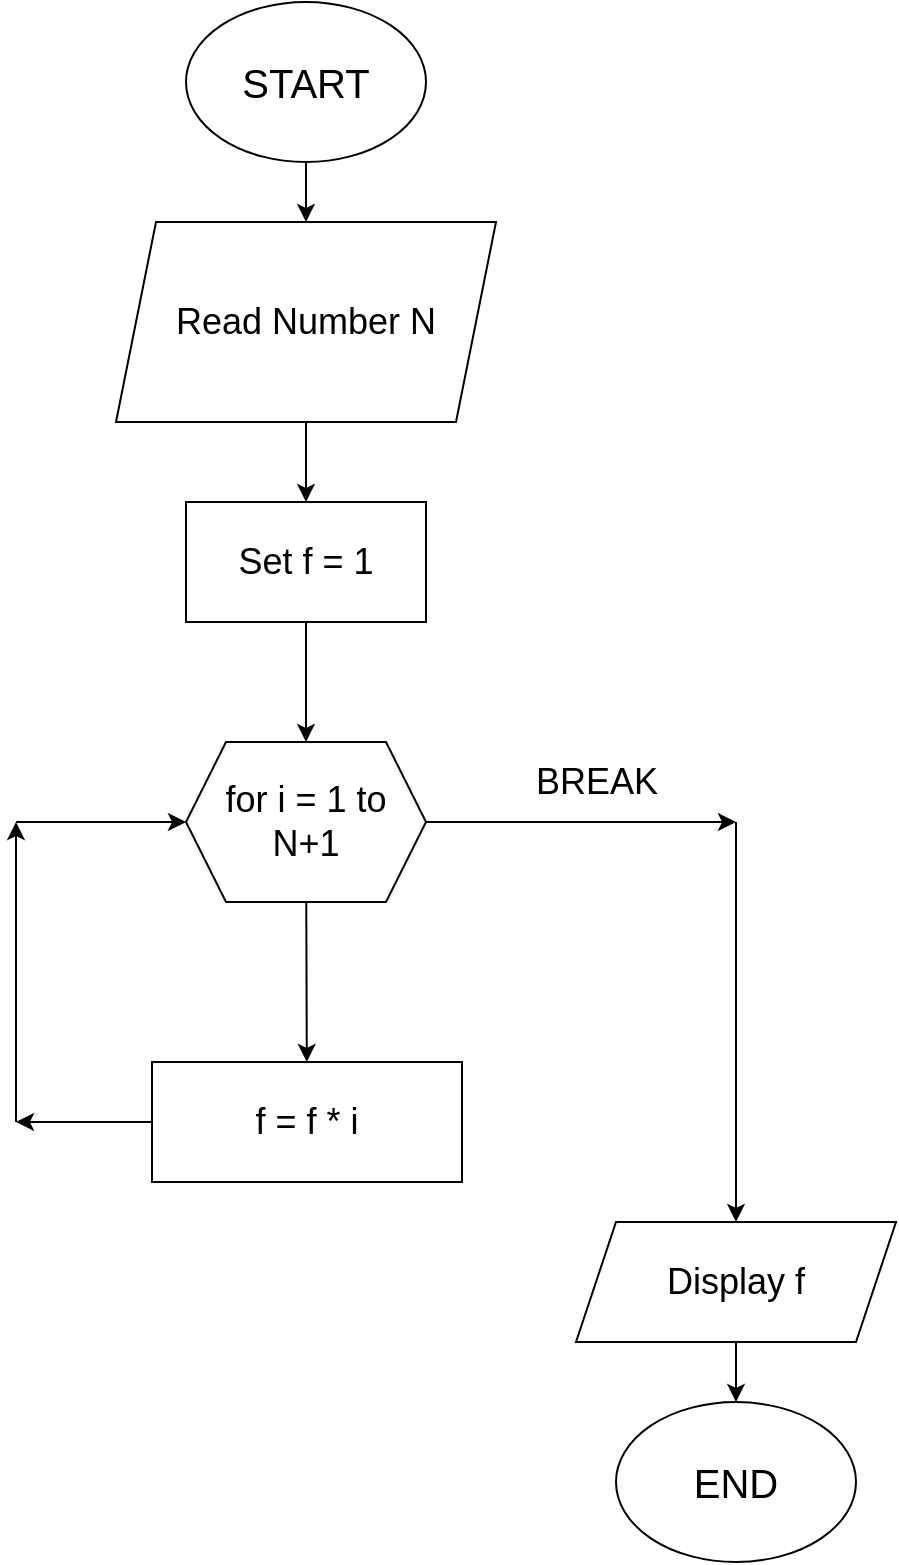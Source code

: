 <mxfile>
    <diagram id="0hFsfxlbe1tQhBy-i2K-" name="Page-1">
        <mxGraphModel dx="1021" dy="832" grid="1" gridSize="10" guides="1" tooltips="1" connect="1" arrows="1" fold="1" page="1" pageScale="1" pageWidth="850" pageHeight="1100" math="0" shadow="0">
            <root>
                <mxCell id="0"/>
                <mxCell id="1" parent="0"/>
                <mxCell id="4" value="" style="edgeStyle=none;html=1;fontSize=20;" parent="1" source="2" target="5" edge="1">
                    <mxGeometry relative="1" as="geometry">
                        <mxPoint x="425" y="256" as="targetPoint"/>
                    </mxGeometry>
                </mxCell>
                <mxCell id="2" value="START" style="ellipse;whiteSpace=wrap;html=1;fontSize=20;" parent="1" vertex="1">
                    <mxGeometry x="365" y="90" width="120" height="80" as="geometry"/>
                </mxCell>
                <mxCell id="7" value="" style="edgeStyle=none;html=1;fontSize=18;" parent="1" source="5" target="6" edge="1">
                    <mxGeometry relative="1" as="geometry"/>
                </mxCell>
                <mxCell id="5" value="Read Number N" style="shape=parallelogram;perimeter=parallelogramPerimeter;whiteSpace=wrap;html=1;fixedSize=1;fontSize=18;fontStyle=0" parent="1" vertex="1">
                    <mxGeometry x="330" y="200" width="190" height="100" as="geometry"/>
                </mxCell>
                <mxCell id="9" style="edgeStyle=none;html=1;fontSize=18;" parent="1" source="6" target="8" edge="1">
                    <mxGeometry relative="1" as="geometry"/>
                </mxCell>
                <mxCell id="6" value="Set f&amp;nbsp;= 1" style="whiteSpace=wrap;html=1;fontSize=18;fontStyle=0;" parent="1" vertex="1">
                    <mxGeometry x="365" y="340" width="120" height="60" as="geometry"/>
                </mxCell>
                <mxCell id="11" value="" style="edgeStyle=none;html=1;fontSize=18;" parent="1" source="8" target="10" edge="1">
                    <mxGeometry relative="1" as="geometry"/>
                </mxCell>
                <mxCell id="17" style="edgeStyle=none;html=1;fontSize=18;entryX=0;entryY=0.5;entryDx=0;entryDy=0;" parent="1" target="8" edge="1">
                    <mxGeometry relative="1" as="geometry">
                        <mxPoint x="320" y="450" as="targetPoint"/>
                        <mxPoint x="280" y="500" as="sourcePoint"/>
                    </mxGeometry>
                </mxCell>
                <mxCell id="8" value="for i = 1 to N+1" style="shape=hexagon;perimeter=hexagonPerimeter2;whiteSpace=wrap;html=1;fixedSize=1;fontSize=18;" parent="1" vertex="1">
                    <mxGeometry x="365" y="460" width="120" height="80" as="geometry"/>
                </mxCell>
                <mxCell id="16" style="edgeStyle=none;html=1;fontSize=18;" parent="1" source="10" edge="1">
                    <mxGeometry relative="1" as="geometry">
                        <mxPoint x="280" y="650" as="targetPoint"/>
                    </mxGeometry>
                </mxCell>
                <mxCell id="10" value="f = f * i" style="whiteSpace=wrap;html=1;fontSize=18;" parent="1" vertex="1">
                    <mxGeometry x="348" y="620" width="155" height="60" as="geometry"/>
                </mxCell>
                <mxCell id="18" value="" style="edgeStyle=none;orthogonalLoop=1;jettySize=auto;html=1;fontSize=18;" parent="1" edge="1">
                    <mxGeometry width="100" relative="1" as="geometry">
                        <mxPoint x="280" y="650" as="sourcePoint"/>
                        <mxPoint x="280" y="500" as="targetPoint"/>
                        <Array as="points"/>
                    </mxGeometry>
                </mxCell>
                <mxCell id="19" value="" style="edgeStyle=none;orthogonalLoop=1;jettySize=auto;html=1;fontSize=18;exitX=1;exitY=0.5;exitDx=0;exitDy=0;" parent="1" source="8" edge="1">
                    <mxGeometry width="100" relative="1" as="geometry">
                        <mxPoint x="540" y="470" as="sourcePoint"/>
                        <mxPoint x="640" y="500" as="targetPoint"/>
                        <Array as="points"/>
                    </mxGeometry>
                </mxCell>
                <mxCell id="20" value="BREAK" style="text;html=1;align=center;verticalAlign=middle;resizable=0;points=[];autosize=1;strokeColor=none;fillColor=none;fontSize=18;" parent="1" vertex="1">
                    <mxGeometry x="530" y="460" width="80" height="40" as="geometry"/>
                </mxCell>
                <mxCell id="21" value="" style="edgeStyle=none;orthogonalLoop=1;jettySize=auto;html=1;fontSize=18;entryX=0.5;entryY=0;entryDx=0;entryDy=0;entryPerimeter=0;" parent="1" target="23" edge="1">
                    <mxGeometry width="100" relative="1" as="geometry">
                        <mxPoint x="640" y="500" as="sourcePoint"/>
                        <mxPoint x="640" y="700" as="targetPoint"/>
                        <Array as="points"/>
                    </mxGeometry>
                </mxCell>
                <mxCell id="26" style="edgeStyle=none;html=1;entryX=0.5;entryY=0;entryDx=0;entryDy=0;fontSize=18;" parent="1" source="23" target="24" edge="1">
                    <mxGeometry relative="1" as="geometry"/>
                </mxCell>
                <mxCell id="23" value="Display f" style="shape=parallelogram;perimeter=parallelogramPerimeter;whiteSpace=wrap;html=1;fixedSize=1;fontSize=18;" parent="1" vertex="1">
                    <mxGeometry x="560" y="700" width="160" height="60" as="geometry"/>
                </mxCell>
                <mxCell id="24" value="END" style="ellipse;whiteSpace=wrap;html=1;fontSize=20;" parent="1" vertex="1">
                    <mxGeometry x="580" y="790" width="120" height="80" as="geometry"/>
                </mxCell>
            </root>
        </mxGraphModel>
    </diagram>
</mxfile>